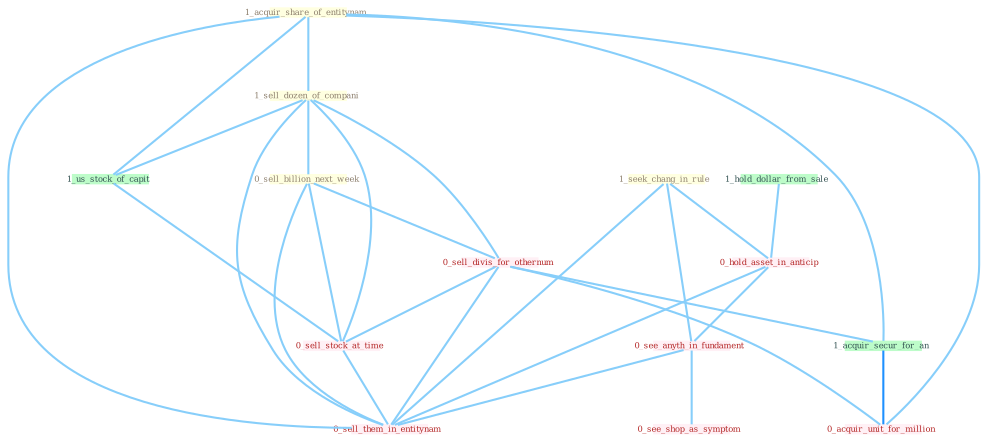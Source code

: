 Graph G{ 
    node
    [shape=polygon,style=filled,width=.5,height=.06,color="#BDFCC9",fixedsize=true,fontsize=4,
    fontcolor="#2f4f4f"];
    {node
    [color="#ffffe0", fontcolor="#8b7d6b"] "1_acquir_share_of_entitynam " "1_sell_dozen_of_compani " "1_seek_chang_in_rule " "0_sell_billion_next_week "}
{node [color="#fff0f5", fontcolor="#b22222"] "0_sell_divis_for_othernum " "0_hold_asset_in_anticip " "0_sell_stock_at_time " "0_see_anyth_in_fundament " "0_acquir_unit_for_million " "0_see_shop_as_symptom " "0_sell_them_in_entitynam "}
edge [color="#B0E2FF"];

	"1_acquir_share_of_entitynam " -- "1_sell_dozen_of_compani " [w="1", color="#87cefa" ];
	"1_acquir_share_of_entitynam " -- "1_acquir_secur_for_an " [w="1", color="#87cefa" ];
	"1_acquir_share_of_entitynam " -- "1_us_stock_of_capit " [w="1", color="#87cefa" ];
	"1_acquir_share_of_entitynam " -- "0_acquir_unit_for_million " [w="1", color="#87cefa" ];
	"1_acquir_share_of_entitynam " -- "0_sell_them_in_entitynam " [w="1", color="#87cefa" ];
	"1_sell_dozen_of_compani " -- "0_sell_billion_next_week " [w="1", color="#87cefa" ];
	"1_sell_dozen_of_compani " -- "0_sell_divis_for_othernum " [w="1", color="#87cefa" ];
	"1_sell_dozen_of_compani " -- "1_us_stock_of_capit " [w="1", color="#87cefa" ];
	"1_sell_dozen_of_compani " -- "0_sell_stock_at_time " [w="1", color="#87cefa" ];
	"1_sell_dozen_of_compani " -- "0_sell_them_in_entitynam " [w="1", color="#87cefa" ];
	"1_seek_chang_in_rule " -- "0_hold_asset_in_anticip " [w="1", color="#87cefa" ];
	"1_seek_chang_in_rule " -- "0_see_anyth_in_fundament " [w="1", color="#87cefa" ];
	"1_seek_chang_in_rule " -- "0_sell_them_in_entitynam " [w="1", color="#87cefa" ];
	"0_sell_billion_next_week " -- "0_sell_divis_for_othernum " [w="1", color="#87cefa" ];
	"0_sell_billion_next_week " -- "0_sell_stock_at_time " [w="1", color="#87cefa" ];
	"0_sell_billion_next_week " -- "0_sell_them_in_entitynam " [w="1", color="#87cefa" ];
	"0_sell_divis_for_othernum " -- "1_acquir_secur_for_an " [w="1", color="#87cefa" ];
	"0_sell_divis_for_othernum " -- "0_sell_stock_at_time " [w="1", color="#87cefa" ];
	"0_sell_divis_for_othernum " -- "0_acquir_unit_for_million " [w="1", color="#87cefa" ];
	"0_sell_divis_for_othernum " -- "0_sell_them_in_entitynam " [w="1", color="#87cefa" ];
	"1_acquir_secur_for_an " -- "0_acquir_unit_for_million " [w="2", color="#1e90ff" , len=0.8];
	"1_us_stock_of_capit " -- "0_sell_stock_at_time " [w="1", color="#87cefa" ];
	"1_hold_dollar_from_sale " -- "0_hold_asset_in_anticip " [w="1", color="#87cefa" ];
	"0_hold_asset_in_anticip " -- "0_see_anyth_in_fundament " [w="1", color="#87cefa" ];
	"0_hold_asset_in_anticip " -- "0_sell_them_in_entitynam " [w="1", color="#87cefa" ];
	"0_sell_stock_at_time " -- "0_sell_them_in_entitynam " [w="1", color="#87cefa" ];
	"0_see_anyth_in_fundament " -- "0_see_shop_as_symptom " [w="1", color="#87cefa" ];
	"0_see_anyth_in_fundament " -- "0_sell_them_in_entitynam " [w="1", color="#87cefa" ];
}